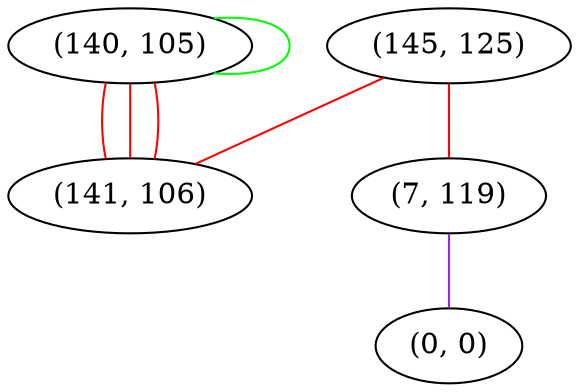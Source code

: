 graph "" {
"(145, 125)";
"(140, 105)";
"(141, 106)";
"(7, 119)";
"(0, 0)";
"(145, 125)" -- "(141, 106)"  [color=red, key=0, weight=1];
"(145, 125)" -- "(7, 119)"  [color=red, key=0, weight=1];
"(140, 105)" -- "(140, 105)"  [color=green, key=0, weight=2];
"(140, 105)" -- "(141, 106)"  [color=red, key=0, weight=1];
"(140, 105)" -- "(141, 106)"  [color=red, key=1, weight=1];
"(140, 105)" -- "(141, 106)"  [color=red, key=2, weight=1];
"(7, 119)" -- "(0, 0)"  [color=purple, key=0, weight=4];
}
